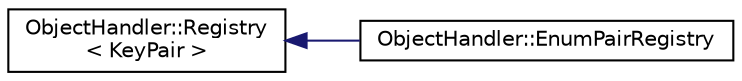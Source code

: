 digraph "Graphical Class Hierarchy"
{
  edge [fontname="Helvetica",fontsize="10",labelfontname="Helvetica",labelfontsize="10"];
  node [fontname="Helvetica",fontsize="10",shape=record];
  rankdir="LR";
  Node0 [label="ObjectHandler::Registry\l\< KeyPair \>",height=0.2,width=0.4,color="black", fillcolor="white", style="filled",URL="$class_object_handler_1_1_registry.html"];
  Node0 -> Node1 [dir="back",color="midnightblue",fontsize="10",style="solid",fontname="Helvetica"];
  Node1 [label="ObjectHandler::EnumPairRegistry",height=0.2,width=0.4,color="black", fillcolor="white", style="filled",URL="$class_object_handler_1_1_enum_pair_registry.html",tooltip="A concrete instantiation of the Registry class, for \"pairs\". "];
}
